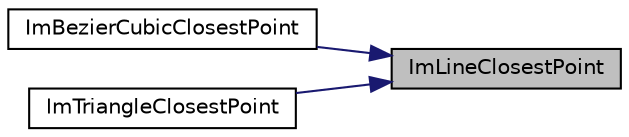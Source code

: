 digraph "ImLineClosestPoint"
{
 // LATEX_PDF_SIZE
  edge [fontname="Helvetica",fontsize="10",labelfontname="Helvetica",labelfontsize="10"];
  node [fontname="Helvetica",fontsize="10",shape=record];
  rankdir="RL";
  Node1 [label="ImLineClosestPoint",height=0.2,width=0.4,color="black", fillcolor="grey75", style="filled", fontcolor="black",tooltip=" "];
  Node1 -> Node2 [dir="back",color="midnightblue",fontsize="10",style="solid"];
  Node2 [label="ImBezierCubicClosestPoint",height=0.2,width=0.4,color="black", fillcolor="white", style="filled",URL="$imgui_8cpp.html#adadf8b6e42972da0a823c2168be33bf6",tooltip=" "];
  Node1 -> Node3 [dir="back",color="midnightblue",fontsize="10",style="solid"];
  Node3 [label="ImTriangleClosestPoint",height=0.2,width=0.4,color="black", fillcolor="white", style="filled",URL="$imgui_8cpp.html#af48be8bc196ebaf2129062bd67007387",tooltip=" "];
}
